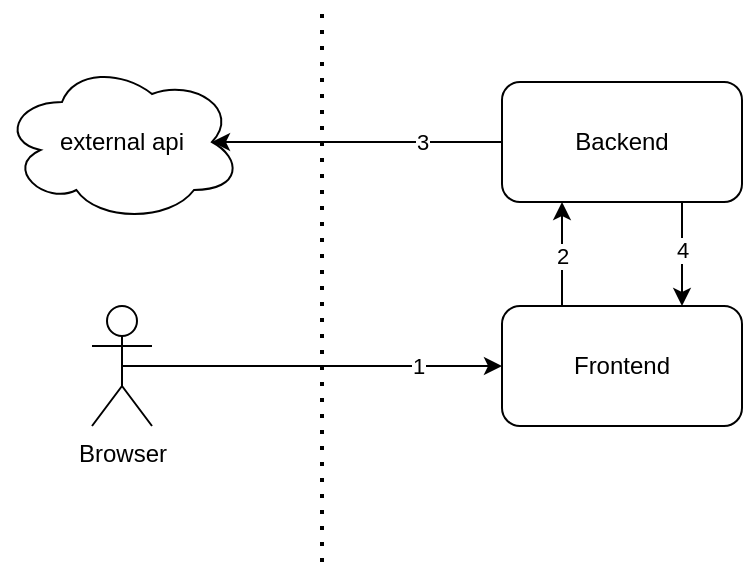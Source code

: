 <mxfile version="14.6.13" type="device"><diagram id="bodK7hEo61NzZ1h6ASG9" name="Seite-1"><mxGraphModel dx="1106" dy="997" grid="1" gridSize="10" guides="1" tooltips="1" connect="1" arrows="1" fold="1" page="1" pageScale="1" pageWidth="413" pageHeight="583" math="0" shadow="0"><root><mxCell id="0"/><mxCell id="1" parent="0"/><mxCell id="jKwRXp5vBKIK9WXC6SkX-1" value="external api" style="ellipse;shape=cloud;whiteSpace=wrap;html=1;" vertex="1" parent="1"><mxGeometry x="20" y="110" width="120" height="80" as="geometry"/></mxCell><mxCell id="jKwRXp5vBKIK9WXC6SkX-13" style="edgeStyle=orthogonalEdgeStyle;rounded=0;orthogonalLoop=1;jettySize=auto;html=1;exitX=0.5;exitY=0.5;exitDx=0;exitDy=0;exitPerimeter=0;entryX=0;entryY=0.5;entryDx=0;entryDy=0;" edge="1" parent="1" source="jKwRXp5vBKIK9WXC6SkX-2" target="jKwRXp5vBKIK9WXC6SkX-5"><mxGeometry relative="1" as="geometry"/></mxCell><mxCell id="jKwRXp5vBKIK9WXC6SkX-14" value="1" style="edgeLabel;html=1;align=center;verticalAlign=middle;resizable=0;points=[];" vertex="1" connectable="0" parent="jKwRXp5vBKIK9WXC6SkX-13"><mxGeometry x="0.558" relative="1" as="geometry"><mxPoint as="offset"/></mxGeometry></mxCell><mxCell id="jKwRXp5vBKIK9WXC6SkX-2" value="Browser" style="shape=umlActor;verticalLabelPosition=bottom;verticalAlign=top;html=1;outlineConnect=0;" vertex="1" parent="1"><mxGeometry x="65" y="232" width="30" height="60" as="geometry"/></mxCell><mxCell id="jKwRXp5vBKIK9WXC6SkX-7" style="edgeStyle=orthogonalEdgeStyle;rounded=0;orthogonalLoop=1;jettySize=auto;html=1;exitX=0.25;exitY=0;exitDx=0;exitDy=0;entryX=0.25;entryY=1;entryDx=0;entryDy=0;" edge="1" parent="1" source="jKwRXp5vBKIK9WXC6SkX-5" target="jKwRXp5vBKIK9WXC6SkX-6"><mxGeometry relative="1" as="geometry"/></mxCell><mxCell id="jKwRXp5vBKIK9WXC6SkX-9" value="2" style="edgeLabel;html=1;align=center;verticalAlign=middle;resizable=0;points=[];" vertex="1" connectable="0" parent="jKwRXp5vBKIK9WXC6SkX-7"><mxGeometry x="-0.038" relative="1" as="geometry"><mxPoint as="offset"/></mxGeometry></mxCell><mxCell id="jKwRXp5vBKIK9WXC6SkX-5" value="Frontend" style="rounded=1;whiteSpace=wrap;html=1;" vertex="1" parent="1"><mxGeometry x="270" y="232" width="120" height="60" as="geometry"/></mxCell><mxCell id="jKwRXp5vBKIK9WXC6SkX-8" style="edgeStyle=orthogonalEdgeStyle;rounded=0;orthogonalLoop=1;jettySize=auto;html=1;exitX=0.75;exitY=1;exitDx=0;exitDy=0;entryX=0.75;entryY=0;entryDx=0;entryDy=0;" edge="1" parent="1" source="jKwRXp5vBKIK9WXC6SkX-6" target="jKwRXp5vBKIK9WXC6SkX-5"><mxGeometry relative="1" as="geometry"/></mxCell><mxCell id="jKwRXp5vBKIK9WXC6SkX-10" value="4" style="edgeLabel;html=1;align=center;verticalAlign=middle;resizable=0;points=[];" vertex="1" connectable="0" parent="jKwRXp5vBKIK9WXC6SkX-8"><mxGeometry x="-0.077" relative="1" as="geometry"><mxPoint as="offset"/></mxGeometry></mxCell><mxCell id="jKwRXp5vBKIK9WXC6SkX-11" style="edgeStyle=orthogonalEdgeStyle;rounded=0;orthogonalLoop=1;jettySize=auto;html=1;exitX=0;exitY=0.5;exitDx=0;exitDy=0;entryX=0.875;entryY=0.5;entryDx=0;entryDy=0;entryPerimeter=0;" edge="1" parent="1" source="jKwRXp5vBKIK9WXC6SkX-6" target="jKwRXp5vBKIK9WXC6SkX-1"><mxGeometry relative="1" as="geometry"/></mxCell><mxCell id="jKwRXp5vBKIK9WXC6SkX-12" value="3" style="edgeLabel;html=1;align=center;verticalAlign=middle;resizable=0;points=[];" vertex="1" connectable="0" parent="jKwRXp5vBKIK9WXC6SkX-11"><mxGeometry x="-0.048" y="-1" relative="1" as="geometry"><mxPoint x="29" y="1" as="offset"/></mxGeometry></mxCell><mxCell id="jKwRXp5vBKIK9WXC6SkX-6" value="Backend" style="rounded=1;whiteSpace=wrap;html=1;" vertex="1" parent="1"><mxGeometry x="270" y="120" width="120" height="60" as="geometry"/></mxCell><mxCell id="jKwRXp5vBKIK9WXC6SkX-15" value="" style="endArrow=none;dashed=1;html=1;dashPattern=1 3;strokeWidth=2;" edge="1" parent="1"><mxGeometry width="50" height="50" relative="1" as="geometry"><mxPoint x="180" y="360" as="sourcePoint"/><mxPoint x="180" y="80" as="targetPoint"/></mxGeometry></mxCell></root></mxGraphModel></diagram></mxfile>